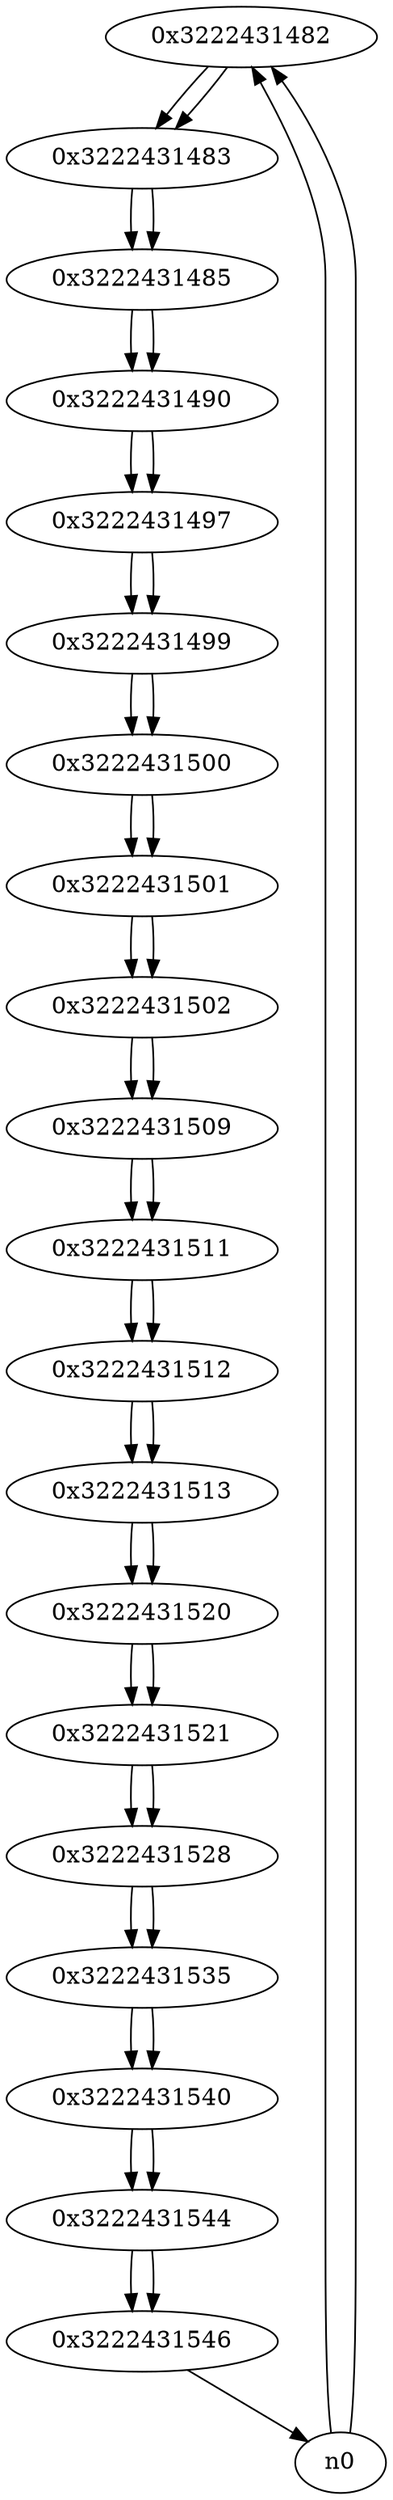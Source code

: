 digraph G{
/* nodes */
  n1 [label="0x3222431482"]
  n2 [label="0x3222431483"]
  n3 [label="0x3222431485"]
  n4 [label="0x3222431490"]
  n5 [label="0x3222431497"]
  n6 [label="0x3222431499"]
  n7 [label="0x3222431500"]
  n8 [label="0x3222431501"]
  n9 [label="0x3222431502"]
  n10 [label="0x3222431509"]
  n11 [label="0x3222431511"]
  n12 [label="0x3222431512"]
  n13 [label="0x3222431513"]
  n14 [label="0x3222431520"]
  n15 [label="0x3222431521"]
  n16 [label="0x3222431528"]
  n17 [label="0x3222431535"]
  n18 [label="0x3222431540"]
  n19 [label="0x3222431544"]
  n20 [label="0x3222431546"]
/* edges */
n1 -> n2;
n0 -> n1;
n0 -> n1;
n2 -> n3;
n1 -> n2;
n3 -> n4;
n2 -> n3;
n4 -> n5;
n3 -> n4;
n5 -> n6;
n4 -> n5;
n6 -> n7;
n5 -> n6;
n7 -> n8;
n6 -> n7;
n8 -> n9;
n7 -> n8;
n9 -> n10;
n8 -> n9;
n10 -> n11;
n9 -> n10;
n11 -> n12;
n10 -> n11;
n12 -> n13;
n11 -> n12;
n13 -> n14;
n12 -> n13;
n14 -> n15;
n13 -> n14;
n15 -> n16;
n14 -> n15;
n16 -> n17;
n15 -> n16;
n17 -> n18;
n16 -> n17;
n18 -> n19;
n17 -> n18;
n19 -> n20;
n18 -> n19;
n20 -> n0;
n19 -> n20;
}
